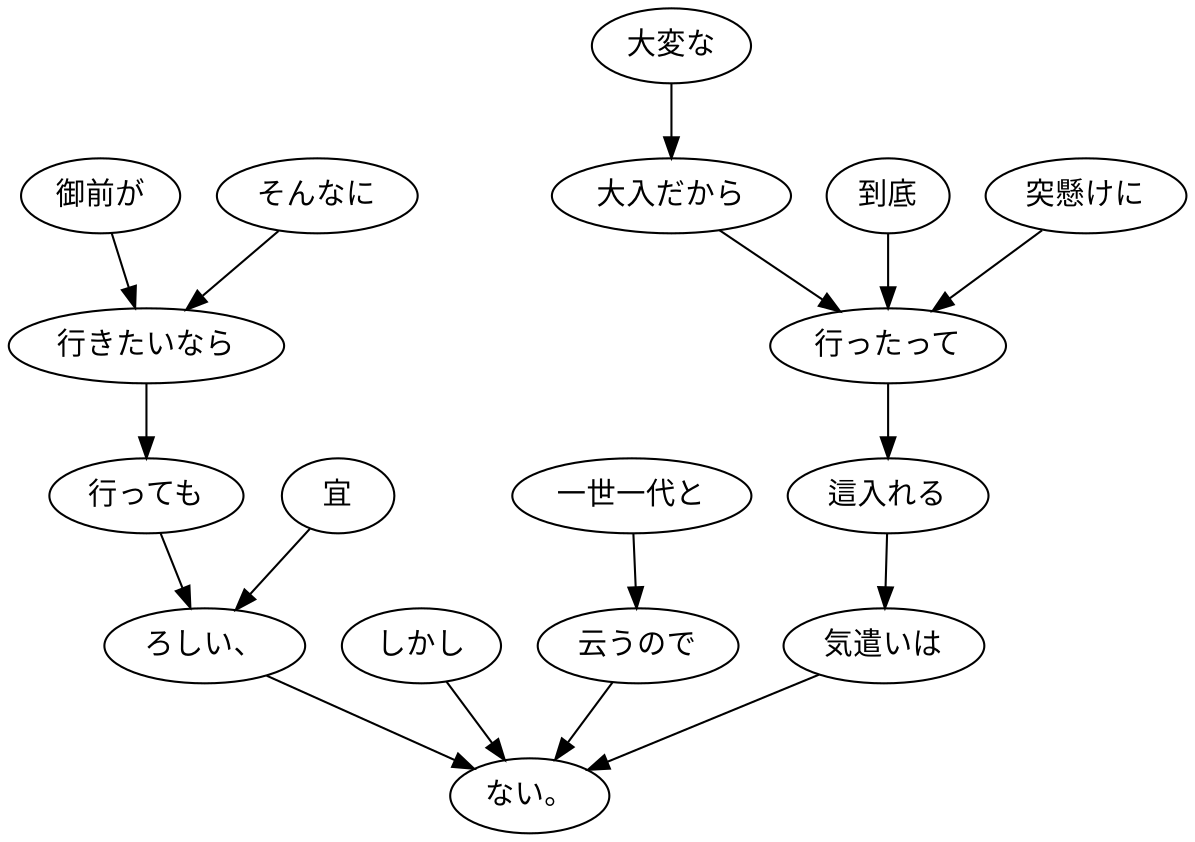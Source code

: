 digraph graph1167 {
	node0 [label="御前が"];
	node1 [label="そんなに"];
	node2 [label="行きたいなら"];
	node3 [label="行っても"];
	node4 [label="宜"];
	node5 [label="ろしい、"];
	node6 [label="しかし"];
	node7 [label="一世一代と"];
	node8 [label="云うので"];
	node9 [label="大変な"];
	node10 [label="大入だから"];
	node11 [label="到底"];
	node12 [label="突懸けに"];
	node13 [label="行ったって"];
	node14 [label="這入れる"];
	node15 [label="気遣いは"];
	node16 [label="ない。"];
	node0 -> node2;
	node1 -> node2;
	node2 -> node3;
	node3 -> node5;
	node4 -> node5;
	node5 -> node16;
	node6 -> node16;
	node7 -> node8;
	node8 -> node16;
	node9 -> node10;
	node10 -> node13;
	node11 -> node13;
	node12 -> node13;
	node13 -> node14;
	node14 -> node15;
	node15 -> node16;
}
